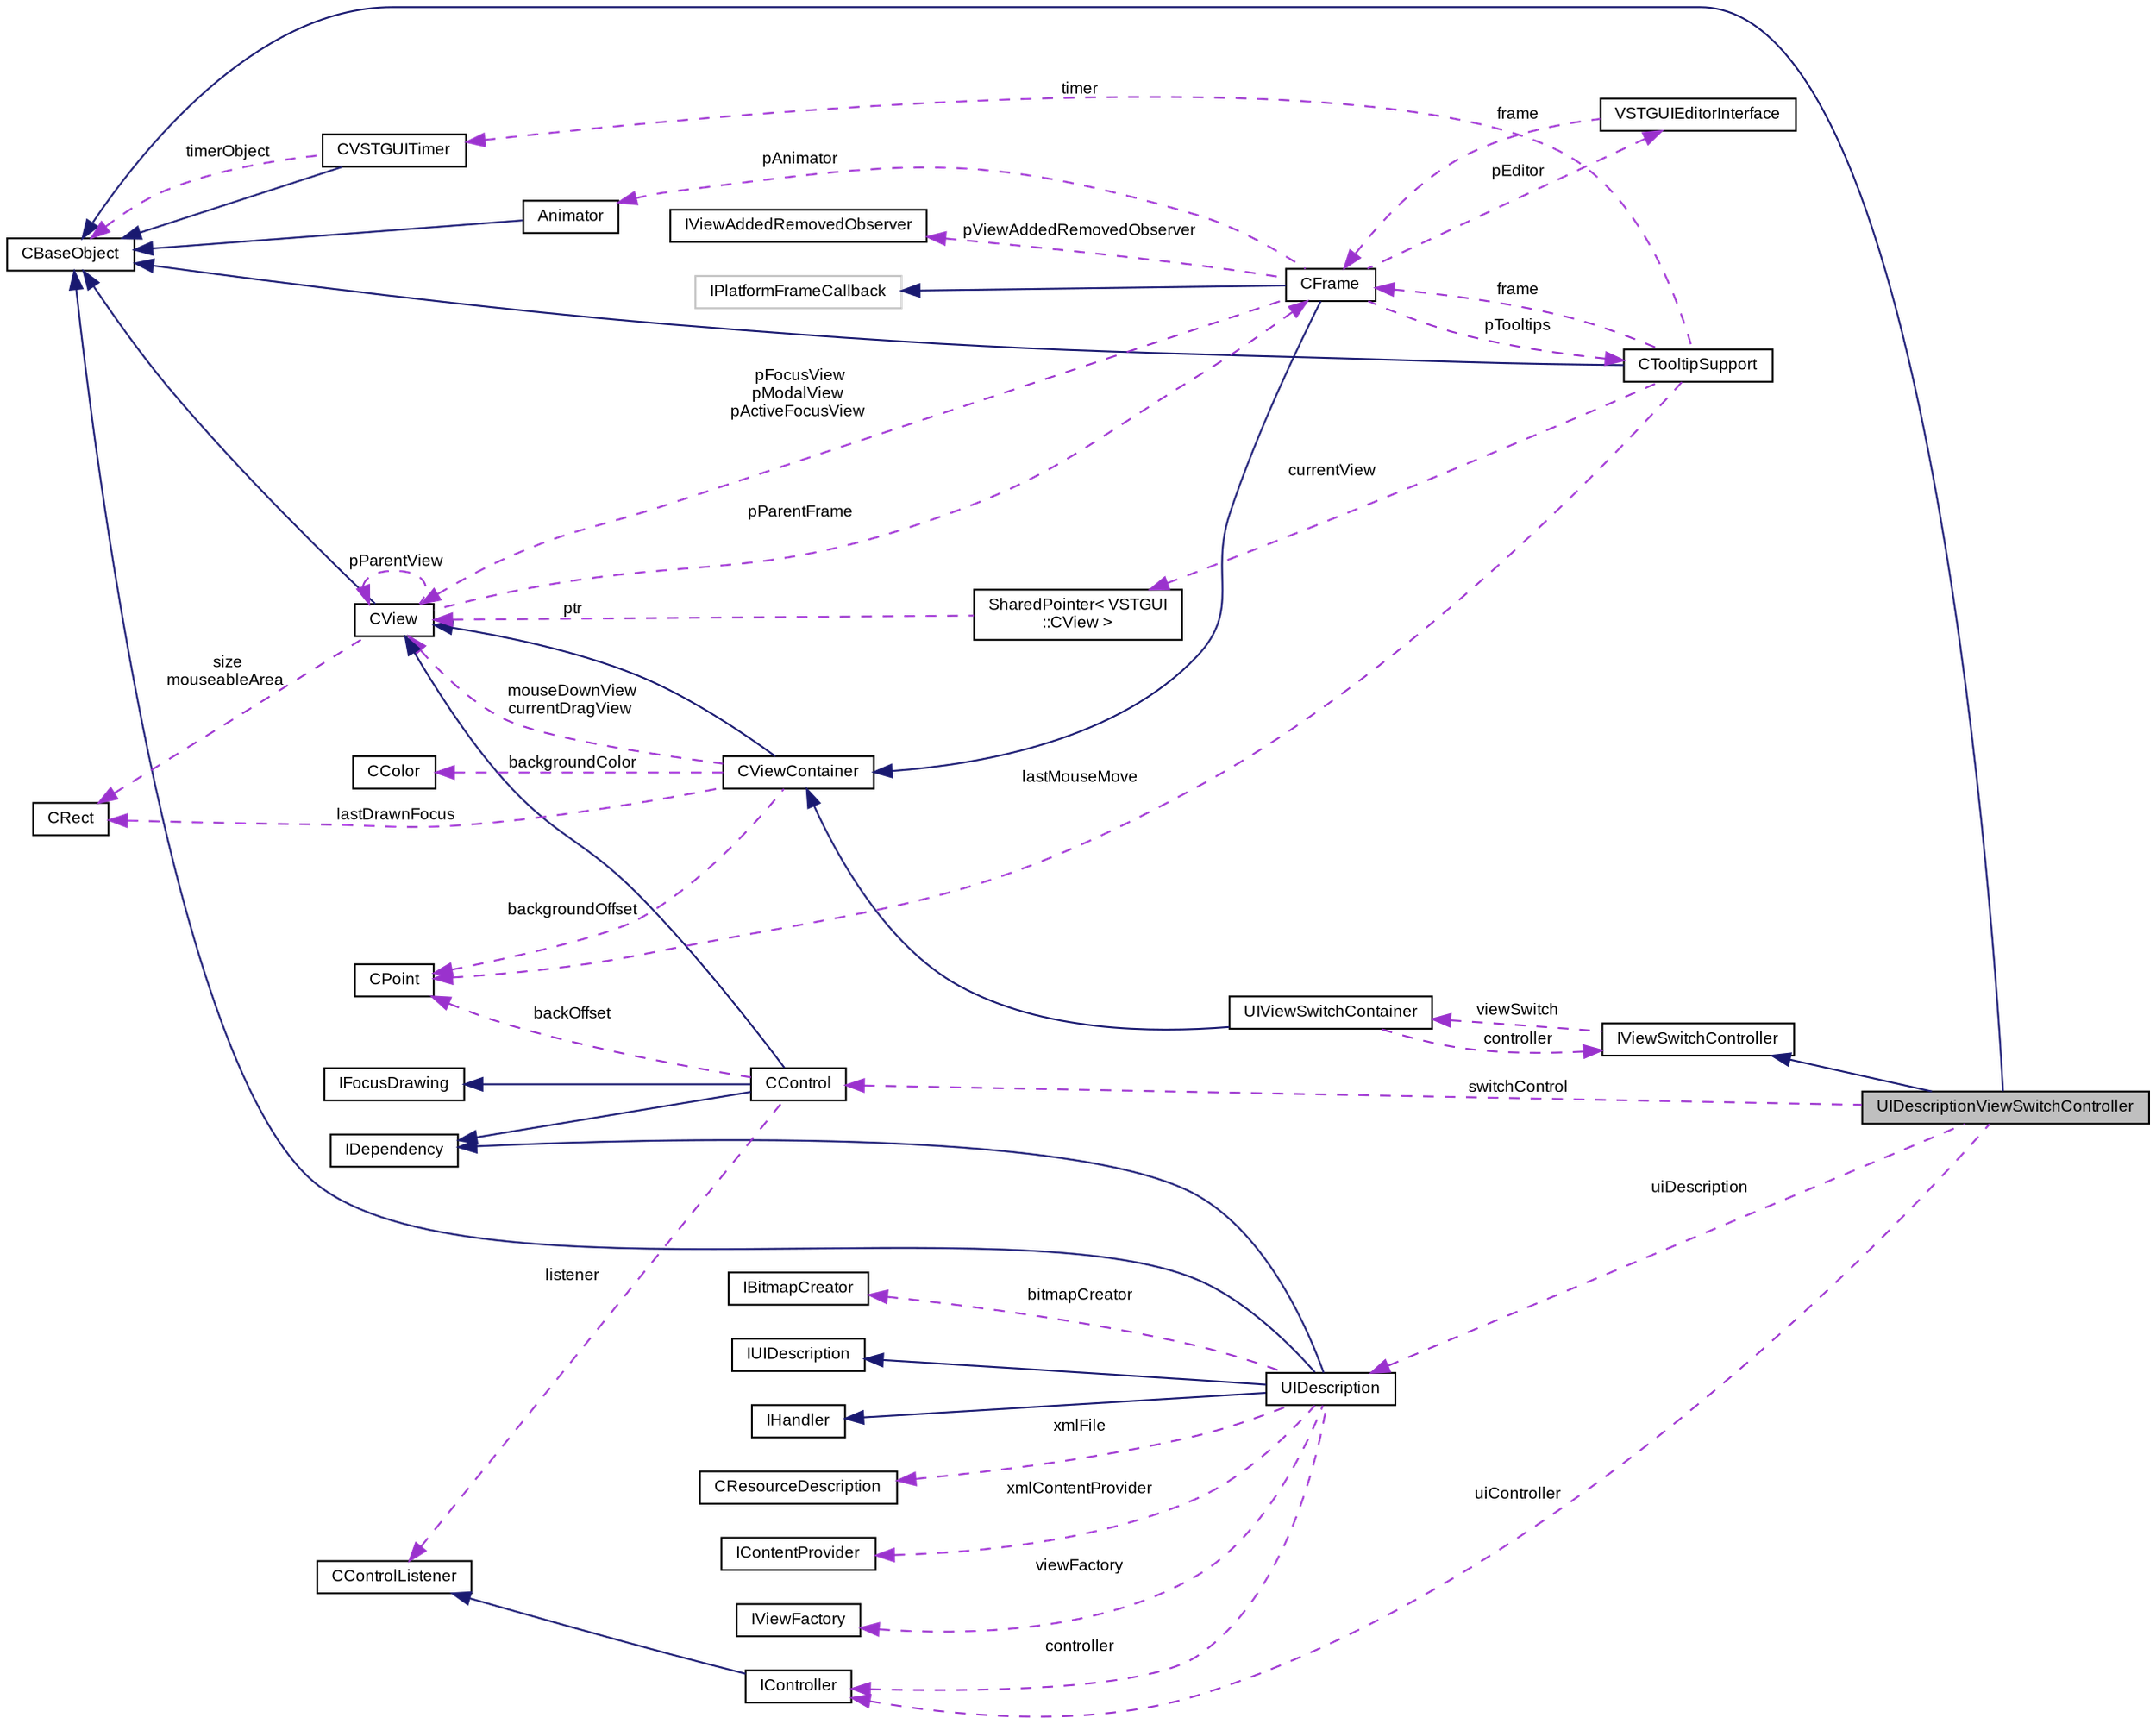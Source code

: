 digraph "UIDescriptionViewSwitchController"
{
  bgcolor="transparent";
  edge [fontname="Arial",fontsize="9",labelfontname="Arial",labelfontsize="9"];
  node [fontname="Arial",fontsize="9",shape=record];
  rankdir="LR";
  Node1 [label="UIDescriptionViewSwitchController",height=0.2,width=0.4,color="black", fillcolor="grey75", style="filled" fontcolor="black"];
  Node2 -> Node1 [dir="back",color="midnightblue",fontsize="9",style="solid",fontname="Arial"];
  Node2 [label="CBaseObject",height=0.2,width=0.4,color="black",URL="$class_v_s_t_g_u_i_1_1_c_base_object.html",tooltip="Base Object with reference counter. "];
  Node3 -> Node1 [dir="back",color="midnightblue",fontsize="9",style="solid",fontname="Arial"];
  Node3 [label="IViewSwitchController",height=0.2,width=0.4,color="black",URL="$class_v_s_t_g_u_i_1_1_i_view_switch_controller.html"];
  Node4 -> Node3 [dir="back",color="darkorchid3",fontsize="9",style="dashed",label=" viewSwitch" ,fontname="Arial"];
  Node4 [label="UIViewSwitchContainer",height=0.2,width=0.4,color="black",URL="$class_v_s_t_g_u_i_1_1_u_i_view_switch_container.html"];
  Node5 -> Node4 [dir="back",color="midnightblue",fontsize="9",style="solid",fontname="Arial"];
  Node5 [label="CViewContainer",height=0.2,width=0.4,color="black",URL="$class_v_s_t_g_u_i_1_1_c_view_container.html",tooltip="Container Class of CView objects. "];
  Node6 -> Node5 [dir="back",color="midnightblue",fontsize="9",style="solid",fontname="Arial"];
  Node6 [label="CView",height=0.2,width=0.4,color="black",URL="$class_v_s_t_g_u_i_1_1_c_view.html",tooltip="Base Class of all view objects. "];
  Node2 -> Node6 [dir="back",color="midnightblue",fontsize="9",style="solid",fontname="Arial"];
  Node7 -> Node6 [dir="back",color="darkorchid3",fontsize="9",style="dashed",label=" pParentFrame" ,fontname="Arial"];
  Node7 [label="CFrame",height=0.2,width=0.4,color="black",URL="$class_v_s_t_g_u_i_1_1_c_frame.html",tooltip="The CFrame is the parent container of all views. "];
  Node5 -> Node7 [dir="back",color="midnightblue",fontsize="9",style="solid",fontname="Arial"];
  Node8 -> Node7 [dir="back",color="midnightblue",fontsize="9",style="solid",fontname="Arial"];
  Node8 [label="IPlatformFrameCallback",height=0.2,width=0.4,color="grey75"];
  Node9 -> Node7 [dir="back",color="darkorchid3",fontsize="9",style="dashed",label=" pViewAddedRemovedObserver" ,fontname="Arial"];
  Node9 [label="IViewAddedRemovedObserver",height=0.2,width=0.4,color="black",URL="$class_v_s_t_g_u_i_1_1_i_view_added_removed_observer.html",tooltip="view added removed observer interface for CFrame "];
  Node6 -> Node7 [dir="back",color="darkorchid3",fontsize="9",style="dashed",label=" pFocusView\npModalView\npActiveFocusView" ,fontname="Arial"];
  Node10 -> Node7 [dir="back",color="darkorchid3",fontsize="9",style="dashed",label=" pAnimator" ,fontname="Arial"];
  Node10 [label="Animator",height=0.2,width=0.4,color="black",URL="$class_v_s_t_g_u_i_1_1_animation_1_1_animator.html",tooltip="Animation runner. "];
  Node2 -> Node10 [dir="back",color="midnightblue",fontsize="9",style="solid",fontname="Arial"];
  Node11 -> Node7 [dir="back",color="darkorchid3",fontsize="9",style="dashed",label=" pTooltips" ,fontname="Arial"];
  Node11 [label="CTooltipSupport",height=0.2,width=0.4,color="black",URL="$class_v_s_t_g_u_i_1_1_c_tooltip_support.html",tooltip="Generic Tooltip Support class. "];
  Node2 -> Node11 [dir="back",color="midnightblue",fontsize="9",style="solid",fontname="Arial"];
  Node7 -> Node11 [dir="back",color="darkorchid3",fontsize="9",style="dashed",label=" frame" ,fontname="Arial"];
  Node12 -> Node11 [dir="back",color="darkorchid3",fontsize="9",style="dashed",label=" lastMouseMove" ,fontname="Arial"];
  Node12 [label="CPoint",height=0.2,width=0.4,color="black",URL="$struct_v_s_t_g_u_i_1_1_c_point.html",tooltip="Point structure. "];
  Node13 -> Node11 [dir="back",color="darkorchid3",fontsize="9",style="dashed",label=" timer" ,fontname="Arial"];
  Node13 [label="CVSTGUITimer",height=0.2,width=0.4,color="black",URL="$class_v_s_t_g_u_i_1_1_c_v_s_t_g_u_i_timer.html",tooltip="A timer class, which posts timer messages to CBaseObjects. "];
  Node2 -> Node13 [dir="back",color="midnightblue",fontsize="9",style="solid",fontname="Arial"];
  Node2 -> Node13 [dir="back",color="darkorchid3",fontsize="9",style="dashed",label=" timerObject" ,fontname="Arial"];
  Node14 -> Node11 [dir="back",color="darkorchid3",fontsize="9",style="dashed",label=" currentView" ,fontname="Arial"];
  Node14 [label="SharedPointer\< VSTGUI\l::CView \>",height=0.2,width=0.4,color="black",URL="$class_v_s_t_g_u_i_1_1_shared_pointer.html"];
  Node6 -> Node14 [dir="back",color="darkorchid3",fontsize="9",style="dashed",label=" ptr" ,fontname="Arial"];
  Node15 -> Node7 [dir="back",color="darkorchid3",fontsize="9",style="dashed",label=" pEditor" ,fontname="Arial"];
  Node15 [label="VSTGUIEditorInterface",height=0.2,width=0.4,color="black",URL="$class_v_s_t_g_u_i_1_1_v_s_t_g_u_i_editor_interface.html"];
  Node7 -> Node15 [dir="back",color="darkorchid3",fontsize="9",style="dashed",label=" frame" ,fontname="Arial"];
  Node6 -> Node6 [dir="back",color="darkorchid3",fontsize="9",style="dashed",label=" pParentView" ,fontname="Arial"];
  Node16 -> Node6 [dir="back",color="darkorchid3",fontsize="9",style="dashed",label=" size\nmouseableArea" ,fontname="Arial"];
  Node16 [label="CRect",height=0.2,width=0.4,color="black",URL="$struct_v_s_t_g_u_i_1_1_c_rect.html",tooltip="Rect structure. "];
  Node6 -> Node5 [dir="back",color="darkorchid3",fontsize="9",style="dashed",label=" mouseDownView\ncurrentDragView" ,fontname="Arial"];
  Node12 -> Node5 [dir="back",color="darkorchid3",fontsize="9",style="dashed",label=" backgroundOffset" ,fontname="Arial"];
  Node17 -> Node5 [dir="back",color="darkorchid3",fontsize="9",style="dashed",label=" backgroundColor" ,fontname="Arial"];
  Node17 [label="CColor",height=0.2,width=0.4,color="black",URL="$struct_v_s_t_g_u_i_1_1_c_color.html",tooltip="RGBA Color structure. "];
  Node16 -> Node5 [dir="back",color="darkorchid3",fontsize="9",style="dashed",label=" lastDrawnFocus" ,fontname="Arial"];
  Node3 -> Node4 [dir="back",color="darkorchid3",fontsize="9",style="dashed",label=" controller" ,fontname="Arial"];
  Node18 -> Node1 [dir="back",color="darkorchid3",fontsize="9",style="dashed",label=" uiDescription" ,fontname="Arial"];
  Node18 [label="UIDescription",height=0.2,width=0.4,color="black",URL="$class_v_s_t_g_u_i_1_1_u_i_description.html",tooltip="XML description parser and view creator. "];
  Node2 -> Node18 [dir="back",color="midnightblue",fontsize="9",style="solid",fontname="Arial"];
  Node19 -> Node18 [dir="back",color="midnightblue",fontsize="9",style="solid",fontname="Arial"];
  Node19 [label="IUIDescription",height=0.2,width=0.4,color="black",URL="$class_v_s_t_g_u_i_1_1_i_u_i_description.html"];
  Node20 -> Node18 [dir="back",color="midnightblue",fontsize="9",style="solid",fontname="Arial"];
  Node20 [label="IHandler",height=0.2,width=0.4,color="black",URL="$class_v_s_t_g_u_i_1_1_xml_1_1_i_handler.html"];
  Node21 -> Node18 [dir="back",color="midnightblue",fontsize="9",style="solid",fontname="Arial"];
  Node21 [label="IDependency",height=0.2,width=0.4,color="black",URL="$class_v_s_t_g_u_i_1_1_i_dependency.html",tooltip="simple dependency between objects. "];
  Node22 -> Node18 [dir="back",color="darkorchid3",fontsize="9",style="dashed",label=" xmlFile" ,fontname="Arial"];
  Node22 [label="CResourceDescription",height=0.2,width=0.4,color="black",URL="$class_v_s_t_g_u_i_1_1_c_resource_description.html",tooltip="Describes a resource by name or by ID. "];
  Node23 -> Node18 [dir="back",color="darkorchid3",fontsize="9",style="dashed",label=" xmlContentProvider" ,fontname="Arial"];
  Node23 [label="IContentProvider",height=0.2,width=0.4,color="black",URL="$class_v_s_t_g_u_i_1_1_xml_1_1_i_content_provider.html"];
  Node24 -> Node18 [dir="back",color="darkorchid3",fontsize="9",style="dashed",label=" controller" ,fontname="Arial"];
  Node24 [label="IController",height=0.2,width=0.4,color="black",URL="$class_v_s_t_g_u_i_1_1_i_controller.html",tooltip="extension to CControlListener used by UIDescription "];
  Node25 -> Node24 [dir="back",color="midnightblue",fontsize="9",style="solid",fontname="Arial"];
  Node25 [label="CControlListener",height=0.2,width=0.4,color="black",URL="$class_c_control_listener.html"];
  Node26 -> Node18 [dir="back",color="darkorchid3",fontsize="9",style="dashed",label=" viewFactory" ,fontname="Arial"];
  Node26 [label="IViewFactory",height=0.2,width=0.4,color="black",URL="$class_v_s_t_g_u_i_1_1_i_view_factory.html"];
  Node27 -> Node18 [dir="back",color="darkorchid3",fontsize="9",style="dashed",label=" bitmapCreator" ,fontname="Arial"];
  Node27 [label="IBitmapCreator",height=0.2,width=0.4,color="black",URL="$class_v_s_t_g_u_i_1_1_i_bitmap_creator.html"];
  Node28 -> Node1 [dir="back",color="darkorchid3",fontsize="9",style="dashed",label=" switchControl" ,fontname="Arial"];
  Node28 [label="CControl",height=0.2,width=0.4,color="black",URL="$class_v_s_t_g_u_i_1_1_c_control.html",tooltip="base class of all VSTGUI controls "];
  Node6 -> Node28 [dir="back",color="midnightblue",fontsize="9",style="solid",fontname="Arial"];
  Node29 -> Node28 [dir="back",color="midnightblue",fontsize="9",style="solid",fontname="Arial"];
  Node29 [label="IFocusDrawing",height=0.2,width=0.4,color="black",URL="$class_v_s_t_g_u_i_1_1_i_focus_drawing.html",tooltip="Custom focus drawing interface. "];
  Node21 -> Node28 [dir="back",color="midnightblue",fontsize="9",style="solid",fontname="Arial"];
  Node25 -> Node28 [dir="back",color="darkorchid3",fontsize="9",style="dashed",label=" listener" ,fontname="Arial"];
  Node12 -> Node28 [dir="back",color="darkorchid3",fontsize="9",style="dashed",label=" backOffset" ,fontname="Arial"];
  Node24 -> Node1 [dir="back",color="darkorchid3",fontsize="9",style="dashed",label=" uiController" ,fontname="Arial"];
}
